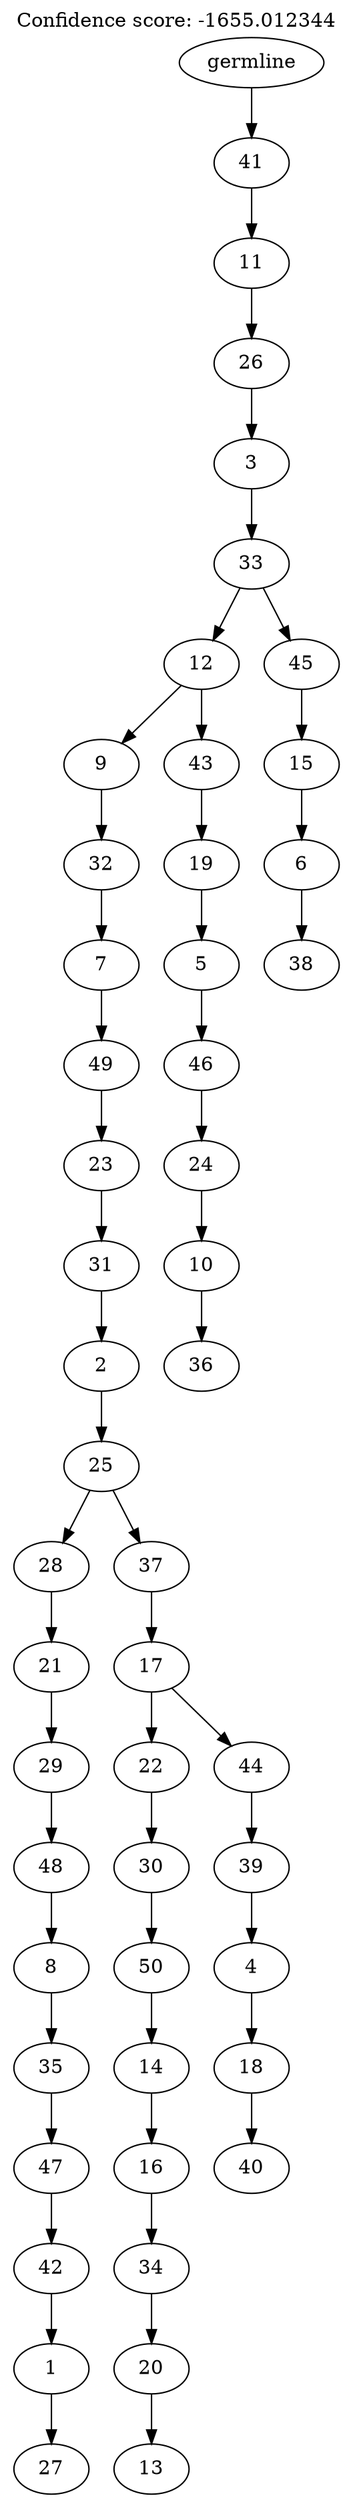 digraph g {
	"49" -> "50";
	"50" [label="27"];
	"48" -> "49";
	"49" [label="1"];
	"47" -> "48";
	"48" [label="42"];
	"46" -> "47";
	"47" [label="47"];
	"45" -> "46";
	"46" [label="35"];
	"44" -> "45";
	"45" [label="8"];
	"43" -> "44";
	"44" [label="48"];
	"42" -> "43";
	"43" [label="29"];
	"41" -> "42";
	"42" [label="21"];
	"39" -> "40";
	"40" [label="13"];
	"38" -> "39";
	"39" [label="20"];
	"37" -> "38";
	"38" [label="34"];
	"36" -> "37";
	"37" [label="16"];
	"35" -> "36";
	"36" [label="14"];
	"34" -> "35";
	"35" [label="50"];
	"33" -> "34";
	"34" [label="30"];
	"31" -> "32";
	"32" [label="40"];
	"30" -> "31";
	"31" [label="18"];
	"29" -> "30";
	"30" [label="4"];
	"28" -> "29";
	"29" [label="39"];
	"27" -> "28";
	"28" [label="44"];
	"27" -> "33";
	"33" [label="22"];
	"26" -> "27";
	"27" [label="17"];
	"25" -> "26";
	"26" [label="37"];
	"25" -> "41";
	"41" [label="28"];
	"24" -> "25";
	"25" [label="25"];
	"23" -> "24";
	"24" [label="2"];
	"22" -> "23";
	"23" [label="31"];
	"21" -> "22";
	"22" [label="23"];
	"20" -> "21";
	"21" [label="49"];
	"19" -> "20";
	"20" [label="7"];
	"18" -> "19";
	"19" [label="32"];
	"16" -> "17";
	"17" [label="36"];
	"15" -> "16";
	"16" [label="10"];
	"14" -> "15";
	"15" [label="24"];
	"13" -> "14";
	"14" [label="46"];
	"12" -> "13";
	"13" [label="5"];
	"11" -> "12";
	"12" [label="19"];
	"10" -> "11";
	"11" [label="43"];
	"10" -> "18";
	"18" [label="9"];
	"8" -> "9";
	"9" [label="38"];
	"7" -> "8";
	"8" [label="6"];
	"6" -> "7";
	"7" [label="15"];
	"5" -> "6";
	"6" [label="45"];
	"5" -> "10";
	"10" [label="12"];
	"4" -> "5";
	"5" [label="33"];
	"3" -> "4";
	"4" [label="3"];
	"2" -> "3";
	"3" [label="26"];
	"1" -> "2";
	"2" [label="11"];
	"0" -> "1";
	"1" [label="41"];
	"0" [label="germline"];
	labelloc="t";
	label="Confidence score: -1655.012344";
}
